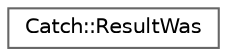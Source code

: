 digraph "Graphical Class Hierarchy"
{
 // LATEX_PDF_SIZE
  bgcolor="transparent";
  edge [fontname=Helvetica,fontsize=10,labelfontname=Helvetica,labelfontsize=10];
  node [fontname=Helvetica,fontsize=10,shape=box,height=0.2,width=0.4];
  rankdir="LR";
  Node0 [label="Catch::ResultWas",height=0.2,width=0.4,color="grey40", fillcolor="white", style="filled",URL="$struct_catch_1_1_result_was.html",tooltip=" "];
}
